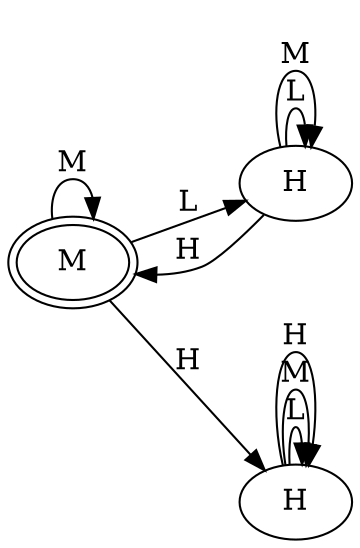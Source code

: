 digraph 90111100 {
rankdir = LR
0 [peripheries = 2]

0 [label = "M"]
0 -> 2 [label = "L"]
0 -> 0 [label = "M"]
0 -> 1 [label = "H"]

1 [label = "H"]
1 -> 1 [label = "L"]
1 -> 1 [label = "M"]
1 -> 1 [label = "H"]

2 [label = "H"]
2 -> 2 [label = "L"]
2 -> 2 [label = "M"]
2 -> 0 [label = "H"]

}
